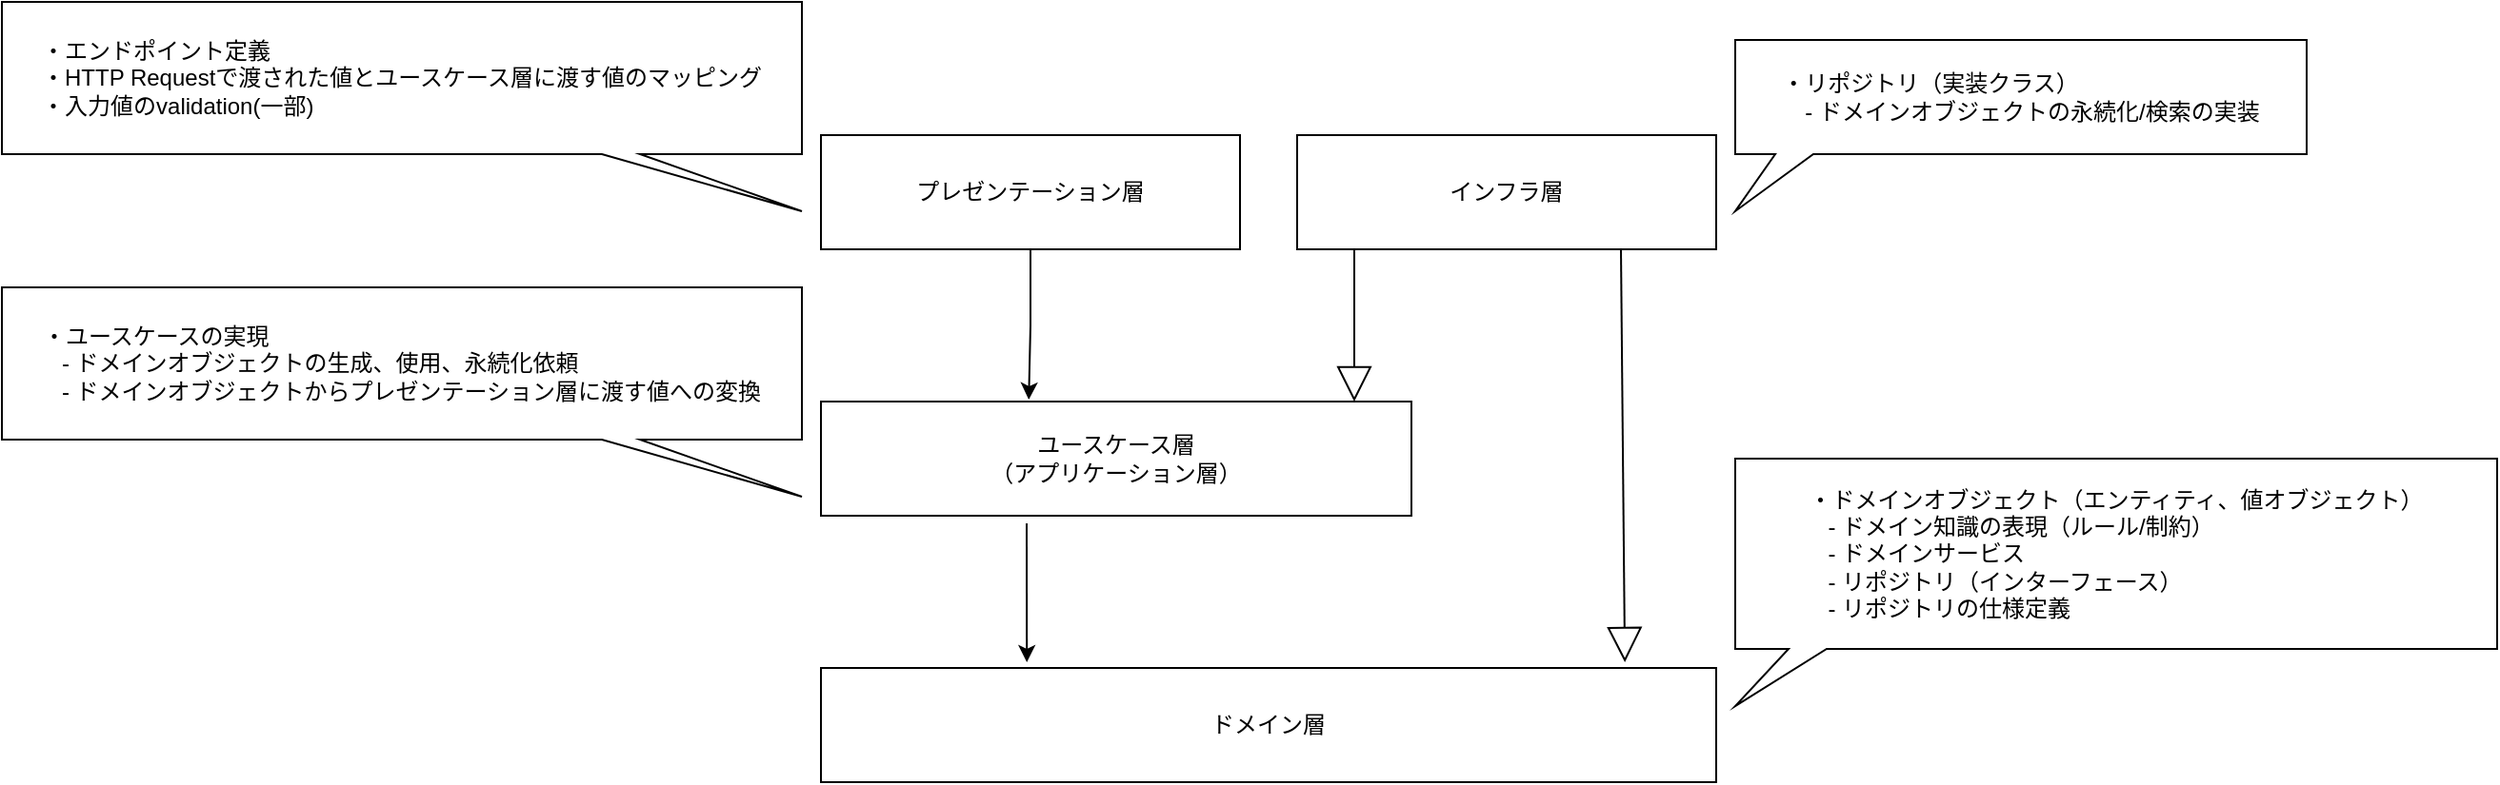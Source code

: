 <mxfile version="14.2.4" type="embed">
    <diagram id="SSYP4WCqlSc0OhF9e91J" name="Page-1">
        <mxGraphModel dx="2353" dy="1115" grid="1" gridSize="10" guides="1" tooltips="1" connect="1" arrows="1" fold="1" page="1" pageScale="1" pageWidth="827" pageHeight="1169" math="0" shadow="0">
            <root>
                <mxCell id="0"/>
                <mxCell id="1" parent="0"/>
                <mxCell id="6" style="edgeStyle=orthogonalEdgeStyle;rounded=0;orthogonalLoop=1;jettySize=auto;html=1;exitX=0.5;exitY=1;exitDx=0;exitDy=0;entryX=0.352;entryY=-0.017;entryDx=0;entryDy=0;entryPerimeter=0;" parent="1" source="2" target="4" edge="1">
                    <mxGeometry relative="1" as="geometry"/>
                </mxCell>
                <mxCell id="2" value="プレゼンテーション層" style="rounded=0;whiteSpace=wrap;html=1;" parent="1" vertex="1">
                    <mxGeometry x="-370" y="90" width="220" height="60" as="geometry"/>
                </mxCell>
                <mxCell id="3" value="インフラ層" style="rounded=0;whiteSpace=wrap;html=1;" parent="1" vertex="1">
                    <mxGeometry x="-120" y="90" width="220" height="60" as="geometry"/>
                </mxCell>
                <mxCell id="4" value="ユースケース層&lt;br&gt;（アプリケーション層）" style="rounded=0;whiteSpace=wrap;html=1;" parent="1" vertex="1">
                    <mxGeometry x="-370" y="230" width="310" height="60" as="geometry"/>
                </mxCell>
                <mxCell id="5" value="ドメイン層" style="rounded=0;whiteSpace=wrap;html=1;" parent="1" vertex="1">
                    <mxGeometry x="-370" y="370" width="470" height="60" as="geometry"/>
                </mxCell>
                <mxCell id="8" value="" style="endArrow=classic;html=1;entryX=0.23;entryY=-0.05;entryDx=0;entryDy=0;entryPerimeter=0;" parent="1" target="5" edge="1">
                    <mxGeometry width="50" height="50" relative="1" as="geometry">
                        <mxPoint x="-262" y="294" as="sourcePoint"/>
                        <mxPoint x="30" y="320" as="targetPoint"/>
                    </mxGeometry>
                </mxCell>
                <mxCell id="9" value="" style="endArrow=block;endSize=16;endFill=0;html=1;" parent="1" edge="1">
                    <mxGeometry width="160" relative="1" as="geometry">
                        <mxPoint x="-90" y="150" as="sourcePoint"/>
                        <mxPoint x="-90" y="230" as="targetPoint"/>
                    </mxGeometry>
                </mxCell>
                <mxCell id="10" value="" style="endArrow=block;endSize=16;endFill=0;html=1;entryX=0.898;entryY=-0.05;entryDx=0;entryDy=0;entryPerimeter=0;" parent="1" target="5" edge="1">
                    <mxGeometry width="160" relative="1" as="geometry">
                        <mxPoint x="50" y="150" as="sourcePoint"/>
                        <mxPoint x="50" y="230" as="targetPoint"/>
                    </mxGeometry>
                </mxCell>
                <mxCell id="13" value="&lt;div style=&quot;text-align: left&quot;&gt;&lt;span&gt;・エンドポイント定義&lt;/span&gt;&lt;/div&gt;&lt;div style=&quot;text-align: left&quot;&gt;&lt;span&gt;・HTTP Requestで渡された値とユースケース層に渡す値のマッピング&lt;/span&gt;&lt;/div&gt;&lt;div style=&quot;text-align: left&quot;&gt;&lt;span&gt;・入力値のvalidation(一部)&lt;/span&gt;&lt;/div&gt;" style="shape=callout;whiteSpace=wrap;html=1;perimeter=calloutPerimeter;base=20;size=30;position=0.75;position2=1;" parent="1" vertex="1">
                    <mxGeometry x="-800" y="20" width="420" height="110" as="geometry"/>
                </mxCell>
                <mxCell id="14" value="&lt;div style=&quot;text-align: left&quot;&gt;・リポジトリ（実装クラス）&lt;/div&gt;&lt;div style=&quot;text-align: left&quot;&gt;　- ドメインオブジェクトの永続化/検索の実装&lt;/div&gt;" style="shape=callout;whiteSpace=wrap;html=1;perimeter=calloutPerimeter;base=20;size=30;position=0.07;position2=0;" parent="1" vertex="1">
                    <mxGeometry x="110" y="40" width="300" height="90" as="geometry"/>
                </mxCell>
                <mxCell id="15" value="&lt;div style=&quot;text-align: left&quot;&gt;・ドメインオブジェクト（エンティティ、値オブジェクト&lt;span&gt;）&lt;/span&gt;&lt;/div&gt;&lt;div style=&quot;text-align: left&quot;&gt;&amp;nbsp; &amp;nbsp;- ドメイン知識の表現（ルール/制約）&lt;/div&gt;&lt;div style=&quot;text-align: left&quot;&gt;&amp;nbsp; &amp;nbsp;- ドメインサービス&lt;/div&gt;&lt;div style=&quot;text-align: left&quot;&gt;&amp;nbsp; &amp;nbsp;- リポジトリ（インターフェース）&lt;/div&gt;&lt;div style=&quot;text-align: left&quot;&gt;&amp;nbsp; &amp;nbsp;- リポジトリの仕様定義&lt;/div&gt;" style="shape=callout;whiteSpace=wrap;html=1;perimeter=calloutPerimeter;base=20;size=30;position=0.07;position2=0;" parent="1" vertex="1">
                    <mxGeometry x="110" y="260" width="400" height="130" as="geometry"/>
                </mxCell>
                <mxCell id="16" value="&lt;div style=&quot;text-align: left&quot;&gt;・ユースケースの実現&lt;/div&gt;&lt;div style=&quot;text-align: left&quot;&gt;&amp;nbsp; &amp;nbsp;- ドメインオブジェクトの生成、使用、永続化依頼&lt;/div&gt;&lt;div style=&quot;text-align: left&quot;&gt;&amp;nbsp; &amp;nbsp;- ドメインオブジェクトからプレゼンテーション層に渡す値への変換&lt;/div&gt;" style="shape=callout;whiteSpace=wrap;html=1;perimeter=calloutPerimeter;base=20;size=30;position=0.75;position2=1;" parent="1" vertex="1">
                    <mxGeometry x="-800" y="170" width="420" height="110" as="geometry"/>
                </mxCell>
            </root>
        </mxGraphModel>
    </diagram>
</mxfile>